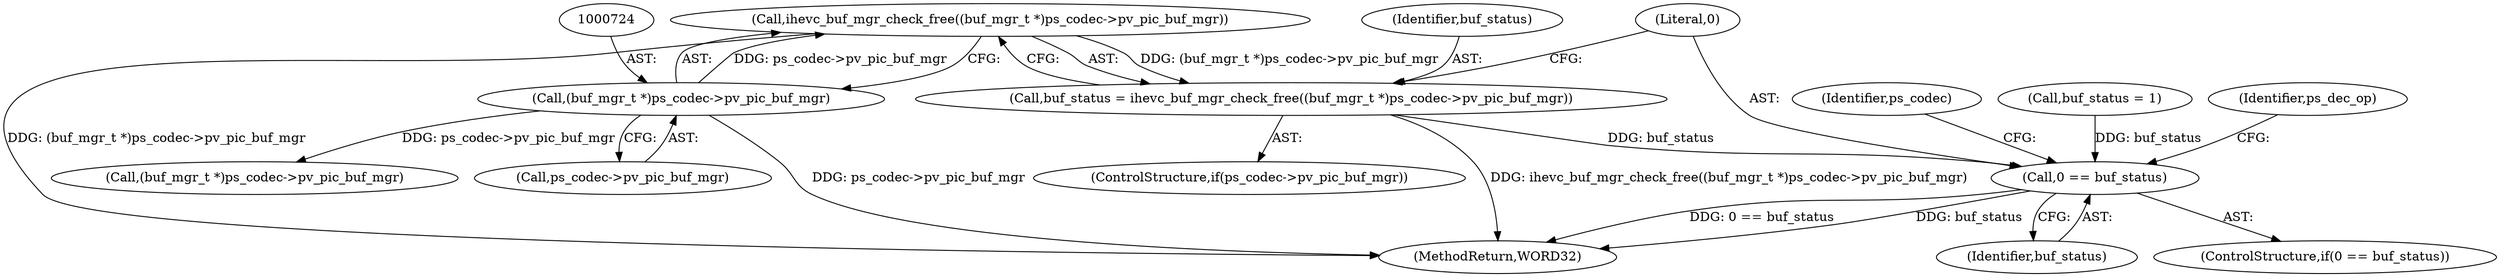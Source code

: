digraph "0_Android_87fb7909c49e6a4510ba86ace1ffc83459c7e1b9@API" {
"1000722" [label="(Call,ihevc_buf_mgr_check_free((buf_mgr_t *)ps_codec->pv_pic_buf_mgr))"];
"1000723" [label="(Call,(buf_mgr_t *)ps_codec->pv_pic_buf_mgr)"];
"1000720" [label="(Call,buf_status = ihevc_buf_mgr_check_free((buf_mgr_t *)ps_codec->pv_pic_buf_mgr))"];
"1000729" [label="(Call,0 == buf_status)"];
"1001711" [label="(Call,(buf_mgr_t *)ps_codec->pv_pic_buf_mgr)"];
"1000728" [label="(ControlStructure,if(0 == buf_status))"];
"1000735" [label="(Identifier,ps_dec_op)"];
"1000725" [label="(Call,ps_codec->pv_pic_buf_mgr)"];
"1000730" [label="(Literal,0)"];
"1000729" [label="(Call,0 == buf_status)"];
"1000749" [label="(Identifier,ps_codec)"];
"1000713" [label="(Call,buf_status = 1)"];
"1000722" [label="(Call,ihevc_buf_mgr_check_free((buf_mgr_t *)ps_codec->pv_pic_buf_mgr))"];
"1000731" [label="(Identifier,buf_status)"];
"1000721" [label="(Identifier,buf_status)"];
"1000716" [label="(ControlStructure,if(ps_codec->pv_pic_buf_mgr))"];
"1000720" [label="(Call,buf_status = ihevc_buf_mgr_check_free((buf_mgr_t *)ps_codec->pv_pic_buf_mgr))"];
"1000723" [label="(Call,(buf_mgr_t *)ps_codec->pv_pic_buf_mgr)"];
"1001918" [label="(MethodReturn,WORD32)"];
"1000722" -> "1000720"  [label="AST: "];
"1000722" -> "1000723"  [label="CFG: "];
"1000723" -> "1000722"  [label="AST: "];
"1000720" -> "1000722"  [label="CFG: "];
"1000722" -> "1001918"  [label="DDG: (buf_mgr_t *)ps_codec->pv_pic_buf_mgr"];
"1000722" -> "1000720"  [label="DDG: (buf_mgr_t *)ps_codec->pv_pic_buf_mgr"];
"1000723" -> "1000722"  [label="DDG: ps_codec->pv_pic_buf_mgr"];
"1000723" -> "1000725"  [label="CFG: "];
"1000724" -> "1000723"  [label="AST: "];
"1000725" -> "1000723"  [label="AST: "];
"1000723" -> "1001918"  [label="DDG: ps_codec->pv_pic_buf_mgr"];
"1000723" -> "1001711"  [label="DDG: ps_codec->pv_pic_buf_mgr"];
"1000720" -> "1000716"  [label="AST: "];
"1000721" -> "1000720"  [label="AST: "];
"1000730" -> "1000720"  [label="CFG: "];
"1000720" -> "1001918"  [label="DDG: ihevc_buf_mgr_check_free((buf_mgr_t *)ps_codec->pv_pic_buf_mgr)"];
"1000720" -> "1000729"  [label="DDG: buf_status"];
"1000729" -> "1000728"  [label="AST: "];
"1000729" -> "1000731"  [label="CFG: "];
"1000730" -> "1000729"  [label="AST: "];
"1000731" -> "1000729"  [label="AST: "];
"1000735" -> "1000729"  [label="CFG: "];
"1000749" -> "1000729"  [label="CFG: "];
"1000729" -> "1001918"  [label="DDG: 0 == buf_status"];
"1000729" -> "1001918"  [label="DDG: buf_status"];
"1000713" -> "1000729"  [label="DDG: buf_status"];
}
